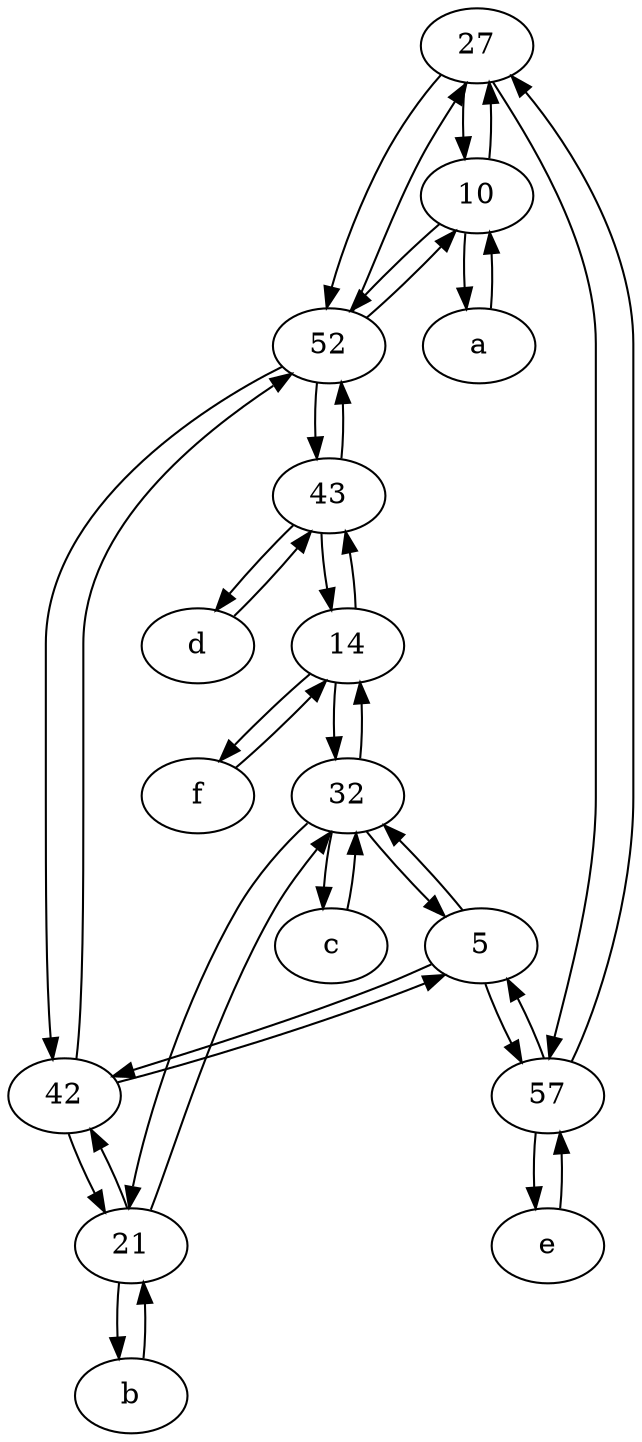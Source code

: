 digraph  {
	27;
	10;
	5;
	c [pos="20,10!"];
	32;
	d [pos="20,30!"];
	14;
	21;
	42;
	52;
	43;
	f [pos="15,45!"];
	a [pos="40,10!"];
	b [pos="50,20!"];
	57;
	e [pos="30,50!"];
	a -> 10;
	27 -> 52;
	42 -> 21;
	10 -> 52;
	21 -> 42;
	57 -> 27;
	14 -> f;
	14 -> 43;
	52 -> 42;
	32 -> c;
	27 -> 57;
	43 -> 14;
	f -> 14;
	32 -> 14;
	14 -> 32;
	e -> 57;
	b -> 21;
	43 -> 52;
	27 -> 10;
	10 -> a;
	52 -> 43;
	32 -> 5;
	32 -> 21;
	5 -> 57;
	52 -> 27;
	57 -> 5;
	52 -> 10;
	21 -> b;
	57 -> e;
	5 -> 32;
	43 -> d;
	42 -> 52;
	10 -> 27;
	21 -> 32;
	c -> 32;
	d -> 43;
	42 -> 5;
	5 -> 42;

	}